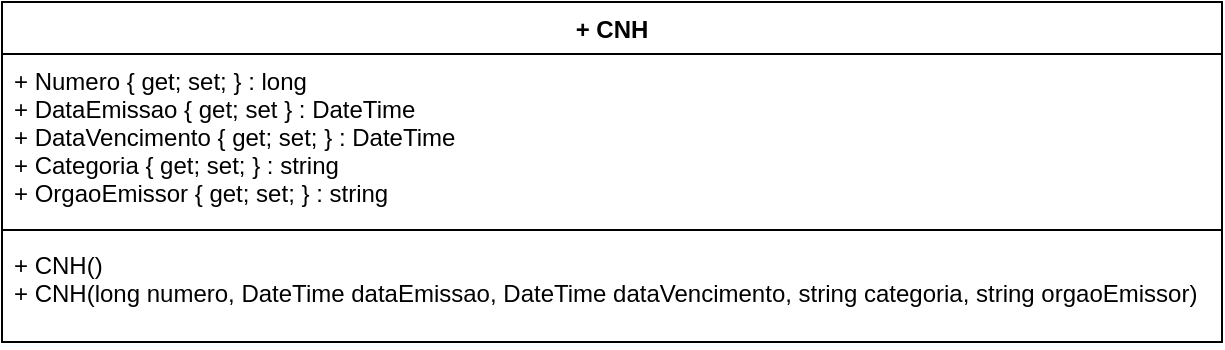 <mxfile version="12.2.0" type="device" pages="1"><diagram id="aeH4SGEEoyOoiou1zF-Y" name="Page-1"><mxGraphModel dx="984" dy="349" grid="1" gridSize="10" guides="1" tooltips="1" connect="1" arrows="1" fold="1" page="1" pageScale="1" pageWidth="1169" pageHeight="827" math="0" shadow="0"><root><mxCell id="0"/><mxCell id="1" parent="0"/><mxCell id="QVzqmgC1aSP6FY4luHf9-1" value="+ CNH" style="swimlane;fontStyle=1;align=center;verticalAlign=top;childLayout=stackLayout;horizontal=1;startSize=26;horizontalStack=0;resizeParent=1;resizeParentMax=0;resizeLast=0;collapsible=1;marginBottom=0;" vertex="1" parent="1"><mxGeometry x="320" y="120" width="610" height="170" as="geometry"/></mxCell><mxCell id="QVzqmgC1aSP6FY4luHf9-2" value="+ Numero { get; set; } : long&#10;+ DataEmissao { get; set } : DateTime&#10;+ DataVencimento { get; set; } : DateTime&#10;+ Categoria { get; set; } : string&#10;+ OrgaoEmissor { get; set; } : string" style="text;strokeColor=none;fillColor=none;align=left;verticalAlign=top;spacingLeft=4;spacingRight=4;overflow=hidden;rotatable=0;points=[[0,0.5],[1,0.5]];portConstraint=eastwest;" vertex="1" parent="QVzqmgC1aSP6FY4luHf9-1"><mxGeometry y="26" width="610" height="84" as="geometry"/></mxCell><mxCell id="QVzqmgC1aSP6FY4luHf9-3" value="" style="line;strokeWidth=1;fillColor=none;align=left;verticalAlign=middle;spacingTop=-1;spacingLeft=3;spacingRight=3;rotatable=0;labelPosition=right;points=[];portConstraint=eastwest;" vertex="1" parent="QVzqmgC1aSP6FY4luHf9-1"><mxGeometry y="110" width="610" height="8" as="geometry"/></mxCell><mxCell id="QVzqmgC1aSP6FY4luHf9-4" value="+ CNH()&#10;+ CNH(long numero, DateTime dataEmissao, DateTime dataVencimento, string categoria, string orgaoEmissor)" style="text;strokeColor=none;fillColor=none;align=left;verticalAlign=top;spacingLeft=4;spacingRight=4;overflow=hidden;rotatable=0;points=[[0,0.5],[1,0.5]];portConstraint=eastwest;" vertex="1" parent="QVzqmgC1aSP6FY4luHf9-1"><mxGeometry y="118" width="610" height="52" as="geometry"/></mxCell></root></mxGraphModel></diagram></mxfile>